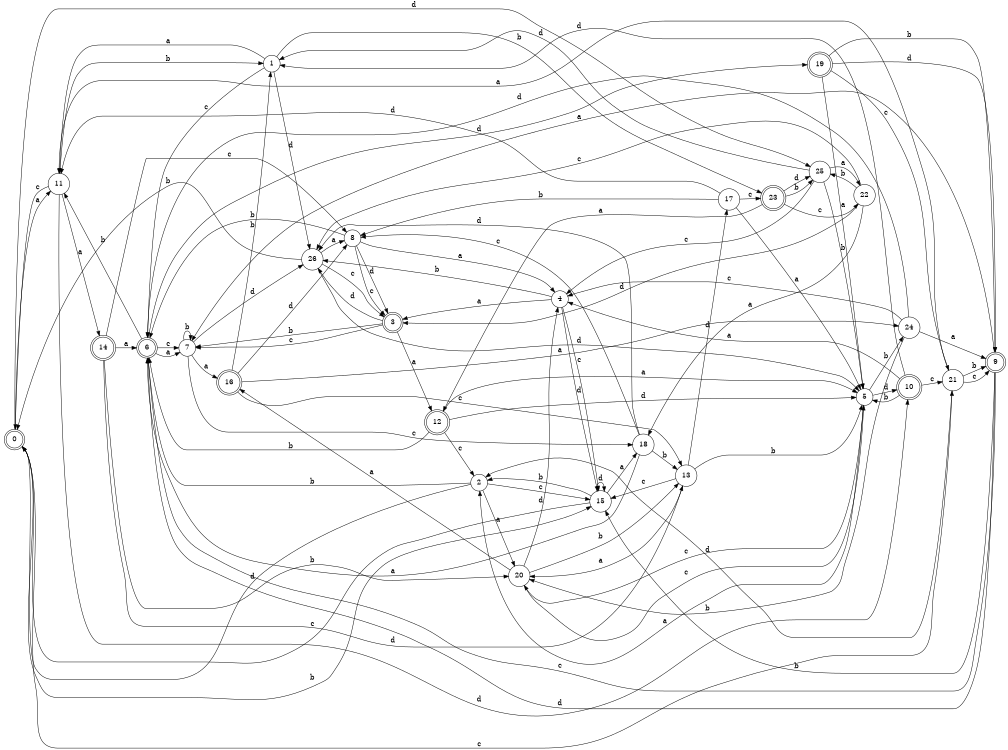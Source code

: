 digraph n22_5 {
__start0 [label="" shape="none"];

rankdir=LR;
size="8,5";

s0 [style="rounded,filled", color="black", fillcolor="white" shape="doublecircle", label="0"];
s1 [style="filled", color="black", fillcolor="white" shape="circle", label="1"];
s2 [style="filled", color="black", fillcolor="white" shape="circle", label="2"];
s3 [style="rounded,filled", color="black", fillcolor="white" shape="doublecircle", label="3"];
s4 [style="filled", color="black", fillcolor="white" shape="circle", label="4"];
s5 [style="filled", color="black", fillcolor="white" shape="circle", label="5"];
s6 [style="rounded,filled", color="black", fillcolor="white" shape="doublecircle", label="6"];
s7 [style="filled", color="black", fillcolor="white" shape="circle", label="7"];
s8 [style="filled", color="black", fillcolor="white" shape="circle", label="8"];
s9 [style="rounded,filled", color="black", fillcolor="white" shape="doublecircle", label="9"];
s10 [style="rounded,filled", color="black", fillcolor="white" shape="doublecircle", label="10"];
s11 [style="filled", color="black", fillcolor="white" shape="circle", label="11"];
s12 [style="rounded,filled", color="black", fillcolor="white" shape="doublecircle", label="12"];
s13 [style="filled", color="black", fillcolor="white" shape="circle", label="13"];
s14 [style="rounded,filled", color="black", fillcolor="white" shape="doublecircle", label="14"];
s15 [style="filled", color="black", fillcolor="white" shape="circle", label="15"];
s16 [style="rounded,filled", color="black", fillcolor="white" shape="doublecircle", label="16"];
s17 [style="filled", color="black", fillcolor="white" shape="circle", label="17"];
s18 [style="filled", color="black", fillcolor="white" shape="circle", label="18"];
s19 [style="rounded,filled", color="black", fillcolor="white" shape="doublecircle", label="19"];
s20 [style="filled", color="black", fillcolor="white" shape="circle", label="20"];
s21 [style="filled", color="black", fillcolor="white" shape="circle", label="21"];
s22 [style="filled", color="black", fillcolor="white" shape="circle", label="22"];
s23 [style="rounded,filled", color="black", fillcolor="white" shape="doublecircle", label="23"];
s24 [style="filled", color="black", fillcolor="white" shape="circle", label="24"];
s25 [style="filled", color="black", fillcolor="white" shape="circle", label="25"];
s26 [style="filled", color="black", fillcolor="white" shape="circle", label="26"];
s0 -> s11 [label="a"];
s0 -> s15 [label="b"];
s0 -> s21 [label="c"];
s0 -> s25 [label="d"];
s1 -> s11 [label="a"];
s1 -> s23 [label="b"];
s1 -> s6 [label="c"];
s1 -> s26 [label="d"];
s2 -> s20 [label="a"];
s2 -> s6 [label="b"];
s2 -> s15 [label="c"];
s2 -> s0 [label="d"];
s3 -> s12 [label="a"];
s3 -> s7 [label="b"];
s3 -> s7 [label="c"];
s3 -> s26 [label="d"];
s4 -> s3 [label="a"];
s4 -> s26 [label="b"];
s4 -> s15 [label="c"];
s4 -> s15 [label="d"];
s5 -> s2 [label="a"];
s5 -> s24 [label="b"];
s5 -> s20 [label="c"];
s5 -> s10 [label="d"];
s6 -> s7 [label="a"];
s6 -> s11 [label="b"];
s6 -> s7 [label="c"];
s6 -> s19 [label="d"];
s7 -> s16 [label="a"];
s7 -> s7 [label="b"];
s7 -> s18 [label="c"];
s7 -> s26 [label="d"];
s8 -> s4 [label="a"];
s8 -> s6 [label="b"];
s8 -> s3 [label="c"];
s8 -> s3 [label="d"];
s9 -> s7 [label="a"];
s9 -> s15 [label="b"];
s9 -> s6 [label="c"];
s9 -> s6 [label="d"];
s10 -> s4 [label="a"];
s10 -> s5 [label="b"];
s10 -> s21 [label="c"];
s10 -> s1 [label="d"];
s11 -> s14 [label="a"];
s11 -> s1 [label="b"];
s11 -> s0 [label="c"];
s11 -> s10 [label="d"];
s12 -> s5 [label="a"];
s12 -> s6 [label="b"];
s12 -> s2 [label="c"];
s12 -> s5 [label="d"];
s13 -> s20 [label="a"];
s13 -> s5 [label="b"];
s13 -> s15 [label="c"];
s13 -> s17 [label="d"];
s14 -> s6 [label="a"];
s14 -> s20 [label="b"];
s14 -> s8 [label="c"];
s14 -> s13 [label="d"];
s15 -> s18 [label="a"];
s15 -> s2 [label="b"];
s15 -> s0 [label="c"];
s15 -> s15 [label="d"];
s16 -> s24 [label="a"];
s16 -> s1 [label="b"];
s16 -> s13 [label="c"];
s16 -> s8 [label="d"];
s17 -> s5 [label="a"];
s17 -> s8 [label="b"];
s17 -> s23 [label="c"];
s17 -> s11 [label="d"];
s18 -> s6 [label="a"];
s18 -> s13 [label="b"];
s18 -> s8 [label="c"];
s18 -> s26 [label="d"];
s19 -> s5 [label="a"];
s19 -> s9 [label="b"];
s19 -> s21 [label="c"];
s19 -> s9 [label="d"];
s20 -> s16 [label="a"];
s20 -> s13 [label="b"];
s20 -> s5 [label="c"];
s20 -> s4 [label="d"];
s21 -> s11 [label="a"];
s21 -> s9 [label="b"];
s21 -> s9 [label="c"];
s21 -> s2 [label="d"];
s22 -> s18 [label="a"];
s22 -> s25 [label="b"];
s22 -> s26 [label="c"];
s22 -> s3 [label="d"];
s23 -> s12 [label="a"];
s23 -> s25 [label="b"];
s23 -> s22 [label="c"];
s23 -> s25 [label="d"];
s24 -> s9 [label="a"];
s24 -> s20 [label="b"];
s24 -> s4 [label="c"];
s24 -> s6 [label="d"];
s25 -> s22 [label="a"];
s25 -> s5 [label="b"];
s25 -> s4 [label="c"];
s25 -> s1 [label="d"];
s26 -> s8 [label="a"];
s26 -> s0 [label="b"];
s26 -> s3 [label="c"];
s26 -> s5 [label="d"];

}